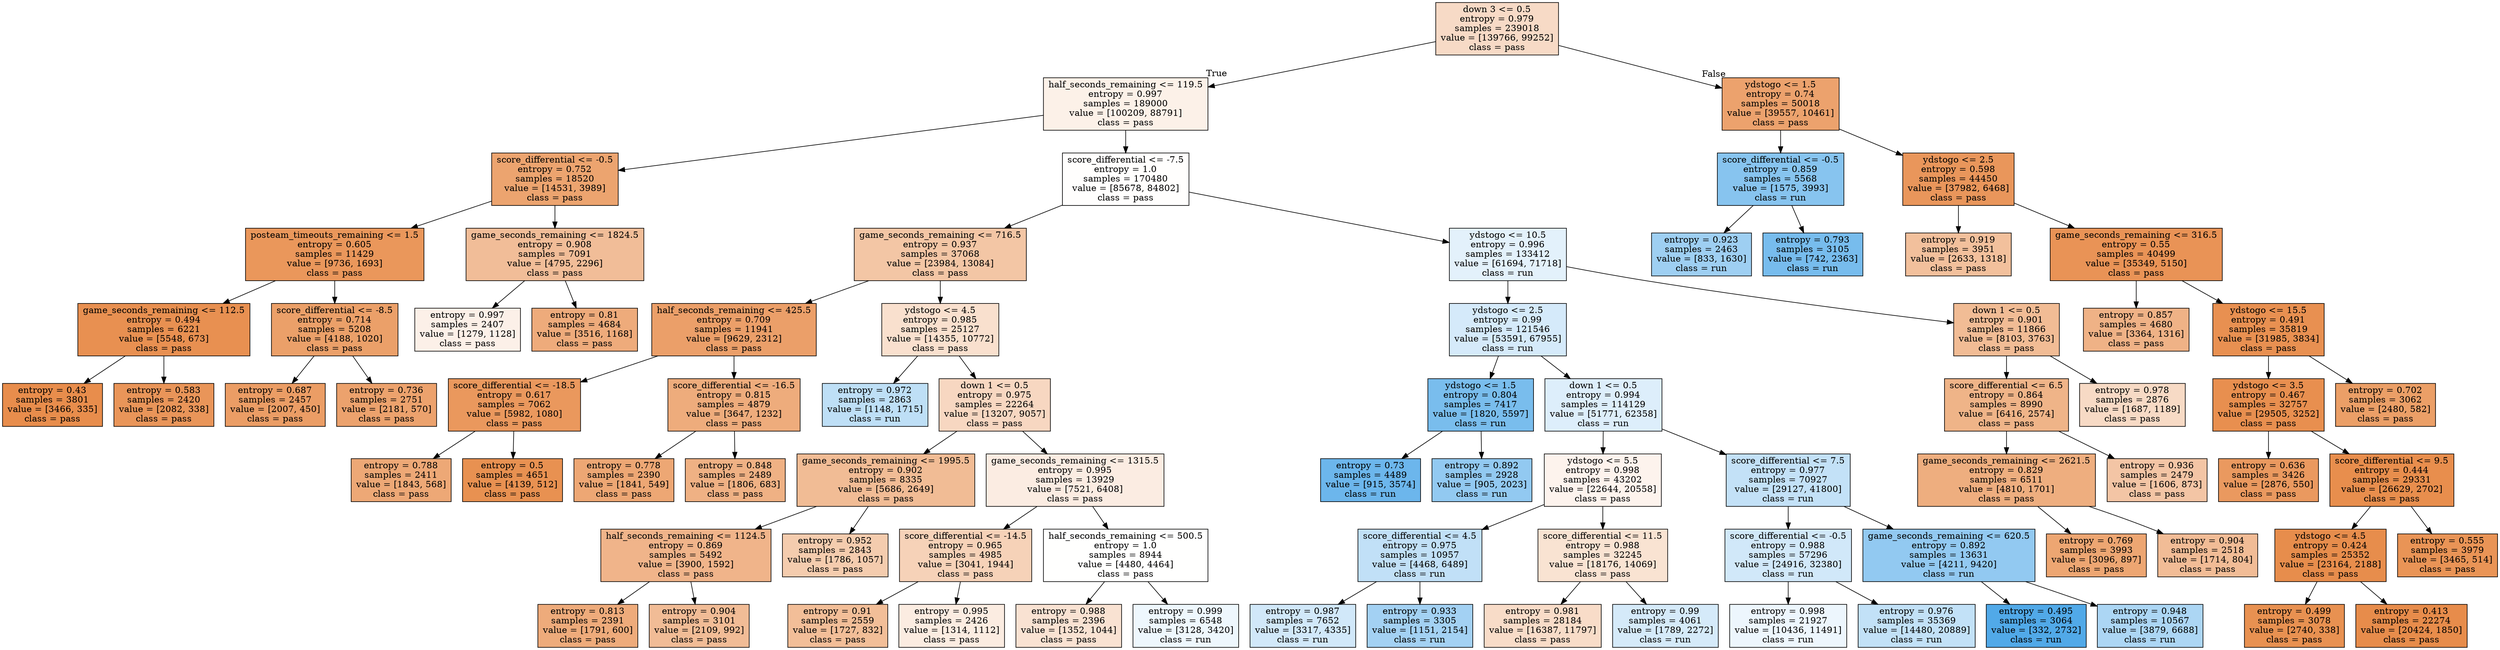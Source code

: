 digraph Tree {
node [shape=box, style="filled", color="black"] ;
0 [label="down 3 <= 0.5\nentropy = 0.979\nsamples = 239018\nvalue = [139766, 99252]\nclass = pass", fillcolor="#f7dac6"] ;
1 [label="half_seconds_remaining <= 119.5\nentropy = 0.997\nsamples = 189000\nvalue = [100209, 88791]\nclass = pass", fillcolor="#fcf1e8"] ;
0 -> 1 [labeldistance=2.5, labelangle=45, headlabel="True"] ;
2 [label="score_differential <= -0.5\nentropy = 0.752\nsamples = 18520\nvalue = [14531, 3989]\nclass = pass", fillcolor="#eca46f"] ;
1 -> 2 ;
3 [label="posteam_timeouts_remaining <= 1.5\nentropy = 0.605\nsamples = 11429\nvalue = [9736, 1693]\nclass = pass", fillcolor="#ea975b"] ;
2 -> 3 ;
4 [label="game_seconds_remaining <= 112.5\nentropy = 0.494\nsamples = 6221\nvalue = [5548, 673]\nclass = pass", fillcolor="#e89051"] ;
3 -> 4 ;
5 [label="entropy = 0.43\nsamples = 3801\nvalue = [3466, 335]\nclass = pass", fillcolor="#e88d4c"] ;
4 -> 5 ;
6 [label="entropy = 0.583\nsamples = 2420\nvalue = [2082, 338]\nclass = pass", fillcolor="#e99559"] ;
4 -> 6 ;
7 [label="score_differential <= -8.5\nentropy = 0.714\nsamples = 5208\nvalue = [4188, 1020]\nclass = pass", fillcolor="#eba069"] ;
3 -> 7 ;
8 [label="entropy = 0.687\nsamples = 2457\nvalue = [2007, 450]\nclass = pass", fillcolor="#eb9d65"] ;
7 -> 8 ;
9 [label="entropy = 0.736\nsamples = 2751\nvalue = [2181, 570]\nclass = pass", fillcolor="#eca26d"] ;
7 -> 9 ;
10 [label="game_seconds_remaining <= 1824.5\nentropy = 0.908\nsamples = 7091\nvalue = [4795, 2296]\nclass = pass", fillcolor="#f1bd98"] ;
2 -> 10 ;
11 [label="entropy = 0.997\nsamples = 2407\nvalue = [1279, 1128]\nclass = pass", fillcolor="#fcf0e8"] ;
10 -> 11 ;
12 [label="entropy = 0.81\nsamples = 4684\nvalue = [3516, 1168]\nclass = pass", fillcolor="#eeab7b"] ;
10 -> 12 ;
13 [label="score_differential <= -7.5\nentropy = 1.0\nsamples = 170480\nvalue = [85678, 84802]\nclass = pass", fillcolor="#fffefd"] ;
1 -> 13 ;
14 [label="game_seconds_remaining <= 716.5\nentropy = 0.937\nsamples = 37068\nvalue = [23984, 13084]\nclass = pass", fillcolor="#f3c6a5"] ;
13 -> 14 ;
15 [label="half_seconds_remaining <= 425.5\nentropy = 0.709\nsamples = 11941\nvalue = [9629, 2312]\nclass = pass", fillcolor="#eb9f69"] ;
14 -> 15 ;
16 [label="score_differential <= -18.5\nentropy = 0.617\nsamples = 7062\nvalue = [5982, 1080]\nclass = pass", fillcolor="#ea985d"] ;
15 -> 16 ;
17 [label="entropy = 0.788\nsamples = 2411\nvalue = [1843, 568]\nclass = pass", fillcolor="#eda876"] ;
16 -> 17 ;
18 [label="entropy = 0.5\nsamples = 4651\nvalue = [4139, 512]\nclass = pass", fillcolor="#e89151"] ;
16 -> 18 ;
19 [label="score_differential <= -16.5\nentropy = 0.815\nsamples = 4879\nvalue = [3647, 1232]\nclass = pass", fillcolor="#eeac7c"] ;
15 -> 19 ;
20 [label="entropy = 0.778\nsamples = 2390\nvalue = [1841, 549]\nclass = pass", fillcolor="#eda774"] ;
19 -> 20 ;
21 [label="entropy = 0.848\nsamples = 2489\nvalue = [1806, 683]\nclass = pass", fillcolor="#efb184"] ;
19 -> 21 ;
22 [label="ydstogo <= 4.5\nentropy = 0.985\nsamples = 25127\nvalue = [14355, 10772]\nclass = pass", fillcolor="#f9e0ce"] ;
14 -> 22 ;
23 [label="entropy = 0.972\nsamples = 2863\nvalue = [1148, 1715]\nclass = run", fillcolor="#bedff6"] ;
22 -> 23 ;
24 [label="down 1 <= 0.5\nentropy = 0.975\nsamples = 22264\nvalue = [13207, 9057]\nclass = pass", fillcolor="#f7d7c1"] ;
22 -> 24 ;
25 [label="game_seconds_remaining <= 1995.5\nentropy = 0.902\nsamples = 8335\nvalue = [5686, 2649]\nclass = pass", fillcolor="#f1bc95"] ;
24 -> 25 ;
26 [label="half_seconds_remaining <= 1124.5\nentropy = 0.869\nsamples = 5492\nvalue = [3900, 1592]\nclass = pass", fillcolor="#f0b48a"] ;
25 -> 26 ;
27 [label="entropy = 0.813\nsamples = 2391\nvalue = [1791, 600]\nclass = pass", fillcolor="#eeab7b"] ;
26 -> 27 ;
28 [label="entropy = 0.904\nsamples = 3101\nvalue = [2109, 992]\nclass = pass", fillcolor="#f1bc96"] ;
26 -> 28 ;
29 [label="entropy = 0.952\nsamples = 2843\nvalue = [1786, 1057]\nclass = pass", fillcolor="#f4ccae"] ;
25 -> 29 ;
30 [label="game_seconds_remaining <= 1315.5\nentropy = 0.995\nsamples = 13929\nvalue = [7521, 6408]\nclass = pass", fillcolor="#fbece2"] ;
24 -> 30 ;
31 [label="score_differential <= -14.5\nentropy = 0.965\nsamples = 4985\nvalue = [3041, 1944]\nclass = pass", fillcolor="#f6d2b8"] ;
30 -> 31 ;
32 [label="entropy = 0.91\nsamples = 2559\nvalue = [1727, 832]\nclass = pass", fillcolor="#f2be98"] ;
31 -> 32 ;
33 [label="entropy = 0.995\nsamples = 2426\nvalue = [1314, 1112]\nclass = pass", fillcolor="#fbece1"] ;
31 -> 33 ;
34 [label="half_seconds_remaining <= 500.5\nentropy = 1.0\nsamples = 8944\nvalue = [4480, 4464]\nclass = pass", fillcolor="#fffffe"] ;
30 -> 34 ;
35 [label="entropy = 0.988\nsamples = 2396\nvalue = [1352, 1044]\nclass = pass", fillcolor="#f9e2d2"] ;
34 -> 35 ;
36 [label="entropy = 0.999\nsamples = 6548\nvalue = [3128, 3420]\nclass = run", fillcolor="#eef7fd"] ;
34 -> 36 ;
37 [label="ydstogo <= 10.5\nentropy = 0.996\nsamples = 133412\nvalue = [61694, 71718]\nclass = run", fillcolor="#e3f1fb"] ;
13 -> 37 ;
38 [label="ydstogo <= 2.5\nentropy = 0.99\nsamples = 121546\nvalue = [53591, 67955]\nclass = run", fillcolor="#d5eafa"] ;
37 -> 38 ;
39 [label="ydstogo <= 1.5\nentropy = 0.804\nsamples = 7417\nvalue = [1820, 5597]\nclass = run", fillcolor="#79bded"] ;
38 -> 39 ;
40 [label="entropy = 0.73\nsamples = 4489\nvalue = [915, 3574]\nclass = run", fillcolor="#6cb6ec"] ;
39 -> 40 ;
41 [label="entropy = 0.892\nsamples = 2928\nvalue = [905, 2023]\nclass = run", fillcolor="#92c9f1"] ;
39 -> 41 ;
42 [label="down 1 <= 0.5\nentropy = 0.994\nsamples = 114129\nvalue = [51771, 62358]\nclass = run", fillcolor="#ddeefb"] ;
38 -> 42 ;
43 [label="ydstogo <= 5.5\nentropy = 0.998\nsamples = 43202\nvalue = [22644, 20558]\nclass = pass", fillcolor="#fdf3ed"] ;
42 -> 43 ;
44 [label="score_differential <= 4.5\nentropy = 0.975\nsamples = 10957\nvalue = [4468, 6489]\nclass = run", fillcolor="#c1e0f7"] ;
43 -> 44 ;
45 [label="entropy = 0.987\nsamples = 7652\nvalue = [3317, 4335]\nclass = run", fillcolor="#d1e8f9"] ;
44 -> 45 ;
46 [label="entropy = 0.933\nsamples = 3305\nvalue = [1151, 2154]\nclass = run", fillcolor="#a3d1f3"] ;
44 -> 46 ;
47 [label="score_differential <= 11.5\nentropy = 0.988\nsamples = 32245\nvalue = [18176, 14069]\nclass = pass", fillcolor="#f9e3d2"] ;
43 -> 47 ;
48 [label="entropy = 0.981\nsamples = 28184\nvalue = [16387, 11797]\nclass = pass", fillcolor="#f8dcc8"] ;
47 -> 48 ;
49 [label="entropy = 0.99\nsamples = 4061\nvalue = [1789, 2272]\nclass = run", fillcolor="#d5eaf9"] ;
47 -> 49 ;
50 [label="score_differential <= 7.5\nentropy = 0.977\nsamples = 70927\nvalue = [29127, 41800]\nclass = run", fillcolor="#c3e1f7"] ;
42 -> 50 ;
51 [label="score_differential <= -0.5\nentropy = 0.988\nsamples = 57296\nvalue = [24916, 32380]\nclass = run", fillcolor="#d1e8f9"] ;
50 -> 51 ;
52 [label="entropy = 0.998\nsamples = 21927\nvalue = [10436, 11491]\nclass = run", fillcolor="#edf6fd"] ;
51 -> 52 ;
53 [label="entropy = 0.976\nsamples = 35369\nvalue = [14480, 20889]\nclass = run", fillcolor="#c2e1f7"] ;
51 -> 53 ;
54 [label="game_seconds_remaining <= 620.5\nentropy = 0.892\nsamples = 13631\nvalue = [4211, 9420]\nclass = run", fillcolor="#92c9f1"] ;
50 -> 54 ;
55 [label="entropy = 0.495\nsamples = 3064\nvalue = [332, 2732]\nclass = run", fillcolor="#51a9e8"] ;
54 -> 55 ;
56 [label="entropy = 0.948\nsamples = 10567\nvalue = [3879, 6688]\nclass = run", fillcolor="#acd6f4"] ;
54 -> 56 ;
57 [label="down 1 <= 0.5\nentropy = 0.901\nsamples = 11866\nvalue = [8103, 3763]\nclass = pass", fillcolor="#f1bc95"] ;
37 -> 57 ;
58 [label="score_differential <= 6.5\nentropy = 0.864\nsamples = 8990\nvalue = [6416, 2574]\nclass = pass", fillcolor="#efb488"] ;
57 -> 58 ;
59 [label="game_seconds_remaining <= 2621.5\nentropy = 0.829\nsamples = 6511\nvalue = [4810, 1701]\nclass = pass", fillcolor="#eeae7f"] ;
58 -> 59 ;
60 [label="entropy = 0.769\nsamples = 3993\nvalue = [3096, 897]\nclass = pass", fillcolor="#eda672"] ;
59 -> 60 ;
61 [label="entropy = 0.904\nsamples = 2518\nvalue = [1714, 804]\nclass = pass", fillcolor="#f1bc96"] ;
59 -> 61 ;
62 [label="entropy = 0.936\nsamples = 2479\nvalue = [1606, 873]\nclass = pass", fillcolor="#f3c5a5"] ;
58 -> 62 ;
63 [label="entropy = 0.978\nsamples = 2876\nvalue = [1687, 1189]\nclass = pass", fillcolor="#f7dac5"] ;
57 -> 63 ;
64 [label="ydstogo <= 1.5\nentropy = 0.74\nsamples = 50018\nvalue = [39557, 10461]\nclass = pass", fillcolor="#eca26d"] ;
0 -> 64 [labeldistance=2.5, labelangle=-45, headlabel="False"] ;
65 [label="score_differential <= -0.5\nentropy = 0.859\nsamples = 5568\nvalue = [1575, 3993]\nclass = run", fillcolor="#87c4ef"] ;
64 -> 65 ;
66 [label="entropy = 0.923\nsamples = 2463\nvalue = [833, 1630]\nclass = run", fillcolor="#9ecff2"] ;
65 -> 66 ;
67 [label="entropy = 0.793\nsamples = 3105\nvalue = [742, 2363]\nclass = run", fillcolor="#77bced"] ;
65 -> 67 ;
68 [label="ydstogo <= 2.5\nentropy = 0.598\nsamples = 44450\nvalue = [37982, 6468]\nclass = pass", fillcolor="#e9965b"] ;
64 -> 68 ;
69 [label="entropy = 0.919\nsamples = 3951\nvalue = [2633, 1318]\nclass = pass", fillcolor="#f2c09c"] ;
68 -> 69 ;
70 [label="game_seconds_remaining <= 316.5\nentropy = 0.55\nsamples = 40499\nvalue = [35349, 5150]\nclass = pass", fillcolor="#e99356"] ;
68 -> 70 ;
71 [label="entropy = 0.857\nsamples = 4680\nvalue = [3364, 1316]\nclass = pass", fillcolor="#efb286"] ;
70 -> 71 ;
72 [label="ydstogo <= 15.5\nentropy = 0.491\nsamples = 35819\nvalue = [31985, 3834]\nclass = pass", fillcolor="#e89051"] ;
70 -> 72 ;
73 [label="ydstogo <= 3.5\nentropy = 0.467\nsamples = 32757\nvalue = [29505, 3252]\nclass = pass", fillcolor="#e88f4f"] ;
72 -> 73 ;
74 [label="entropy = 0.636\nsamples = 3426\nvalue = [2876, 550]\nclass = pass", fillcolor="#ea995f"] ;
73 -> 74 ;
75 [label="score_differential <= 9.5\nentropy = 0.444\nsamples = 29331\nvalue = [26629, 2702]\nclass = pass", fillcolor="#e88e4d"] ;
73 -> 75 ;
76 [label="ydstogo <= 4.5\nentropy = 0.424\nsamples = 25352\nvalue = [23164, 2188]\nclass = pass", fillcolor="#e78d4c"] ;
75 -> 76 ;
77 [label="entropy = 0.499\nsamples = 3078\nvalue = [2740, 338]\nclass = pass", fillcolor="#e89151"] ;
76 -> 77 ;
78 [label="entropy = 0.413\nsamples = 22274\nvalue = [20424, 1850]\nclass = pass", fillcolor="#e78c4b"] ;
76 -> 78 ;
79 [label="entropy = 0.555\nsamples = 3979\nvalue = [3465, 514]\nclass = pass", fillcolor="#e99456"] ;
75 -> 79 ;
80 [label="entropy = 0.702\nsamples = 3062\nvalue = [2480, 582]\nclass = pass", fillcolor="#eb9f67"] ;
72 -> 80 ;
}